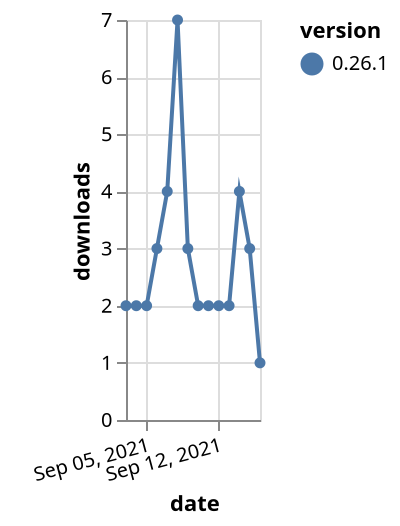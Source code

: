 {"$schema": "https://vega.github.io/schema/vega-lite/v5.json", "description": "A simple bar chart with embedded data.", "data": {"values": [{"date": "2021-09-03", "total": 20367, "delta": 2, "version": "0.26.1"}, {"date": "2021-09-04", "total": 20369, "delta": 2, "version": "0.26.1"}, {"date": "2021-09-05", "total": 20371, "delta": 2, "version": "0.26.1"}, {"date": "2021-09-06", "total": 20374, "delta": 3, "version": "0.26.1"}, {"date": "2021-09-07", "total": 20378, "delta": 4, "version": "0.26.1"}, {"date": "2021-09-08", "total": 20385, "delta": 7, "version": "0.26.1"}, {"date": "2021-09-09", "total": 20388, "delta": 3, "version": "0.26.1"}, {"date": "2021-09-10", "total": 20390, "delta": 2, "version": "0.26.1"}, {"date": "2021-09-11", "total": 20392, "delta": 2, "version": "0.26.1"}, {"date": "2021-09-12", "total": 20394, "delta": 2, "version": "0.26.1"}, {"date": "2021-09-13", "total": 20396, "delta": 2, "version": "0.26.1"}, {"date": "2021-09-14", "total": 20400, "delta": 4, "version": "0.26.1"}, {"date": "2021-09-15", "total": 20403, "delta": 3, "version": "0.26.1"}, {"date": "2021-09-16", "total": 20404, "delta": 1, "version": "0.26.1"}]}, "width": "container", "mark": {"type": "line", "point": {"filled": true}}, "encoding": {"x": {"field": "date", "type": "temporal", "timeUnit": "yearmonthdate", "title": "date", "axis": {"labelAngle": -15}}, "y": {"field": "delta", "type": "quantitative", "title": "downloads"}, "color": {"field": "version", "type": "nominal"}, "tooltip": {"field": "delta"}}}